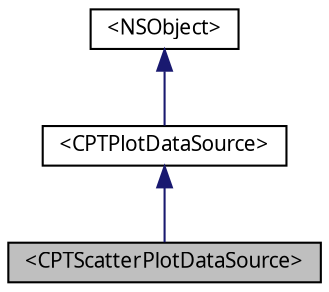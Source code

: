 digraph "&lt;CPTScatterPlotDataSource&gt;"
{
 // LATEX_PDF_SIZE
  bgcolor="transparent";
  edge [fontname="Lucinda Grande",fontsize="10",labelfontname="Lucinda Grande",labelfontsize="10"];
  node [fontname="Lucinda Grande",fontsize="10",shape=record];
  Node1 [label="\<CPTScatterPlotDataSource\>",height=0.2,width=0.4,color="black", fillcolor="grey75", style="filled", fontcolor="black",tooltip="A scatter plot data source."];
  Node2 -> Node1 [dir="back",color="midnightblue",fontsize="10",style="solid",fontname="Lucinda Grande"];
  Node2 [label="\<CPTPlotDataSource\>",height=0.2,width=0.4,color="black",URL="$protocol_c_p_t_plot_data_source-p.html",tooltip="A plot data source."];
  Node3 -> Node2 [dir="back",color="midnightblue",fontsize="10",style="solid",fontname="Lucinda Grande"];
  Node3 [label="\<NSObject\>",height=0.2,width=0.4,color="black",URL="/Users/eskroch/Projects/Core Plot/documentation/doxygen/doxygen-cocoa-touch-tags.xml$https://developer.apple.com/library/ios/.html#documentation/Cocoa/Reference/Foundation/Protocols/NSObject_Protocol/Reference/NSObject",tooltip=" "];
}
